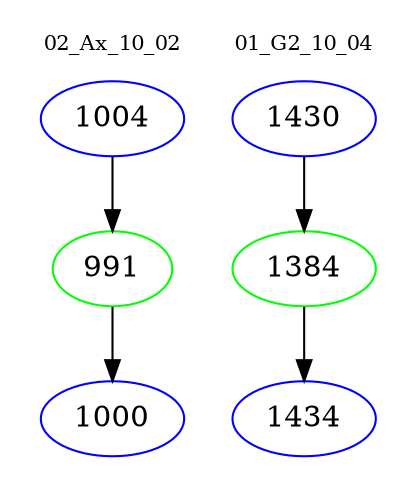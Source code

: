 digraph{
subgraph cluster_0 {
color = white
label = "02_Ax_10_02";
fontsize=10;
T0_1004 [label="1004", color="blue"]
T0_1004 -> T0_991 [color="black"]
T0_991 [label="991", color="green"]
T0_991 -> T0_1000 [color="black"]
T0_1000 [label="1000", color="blue"]
}
subgraph cluster_1 {
color = white
label = "01_G2_10_04";
fontsize=10;
T1_1430 [label="1430", color="blue"]
T1_1430 -> T1_1384 [color="black"]
T1_1384 [label="1384", color="green"]
T1_1384 -> T1_1434 [color="black"]
T1_1434 [label="1434", color="blue"]
}
}
